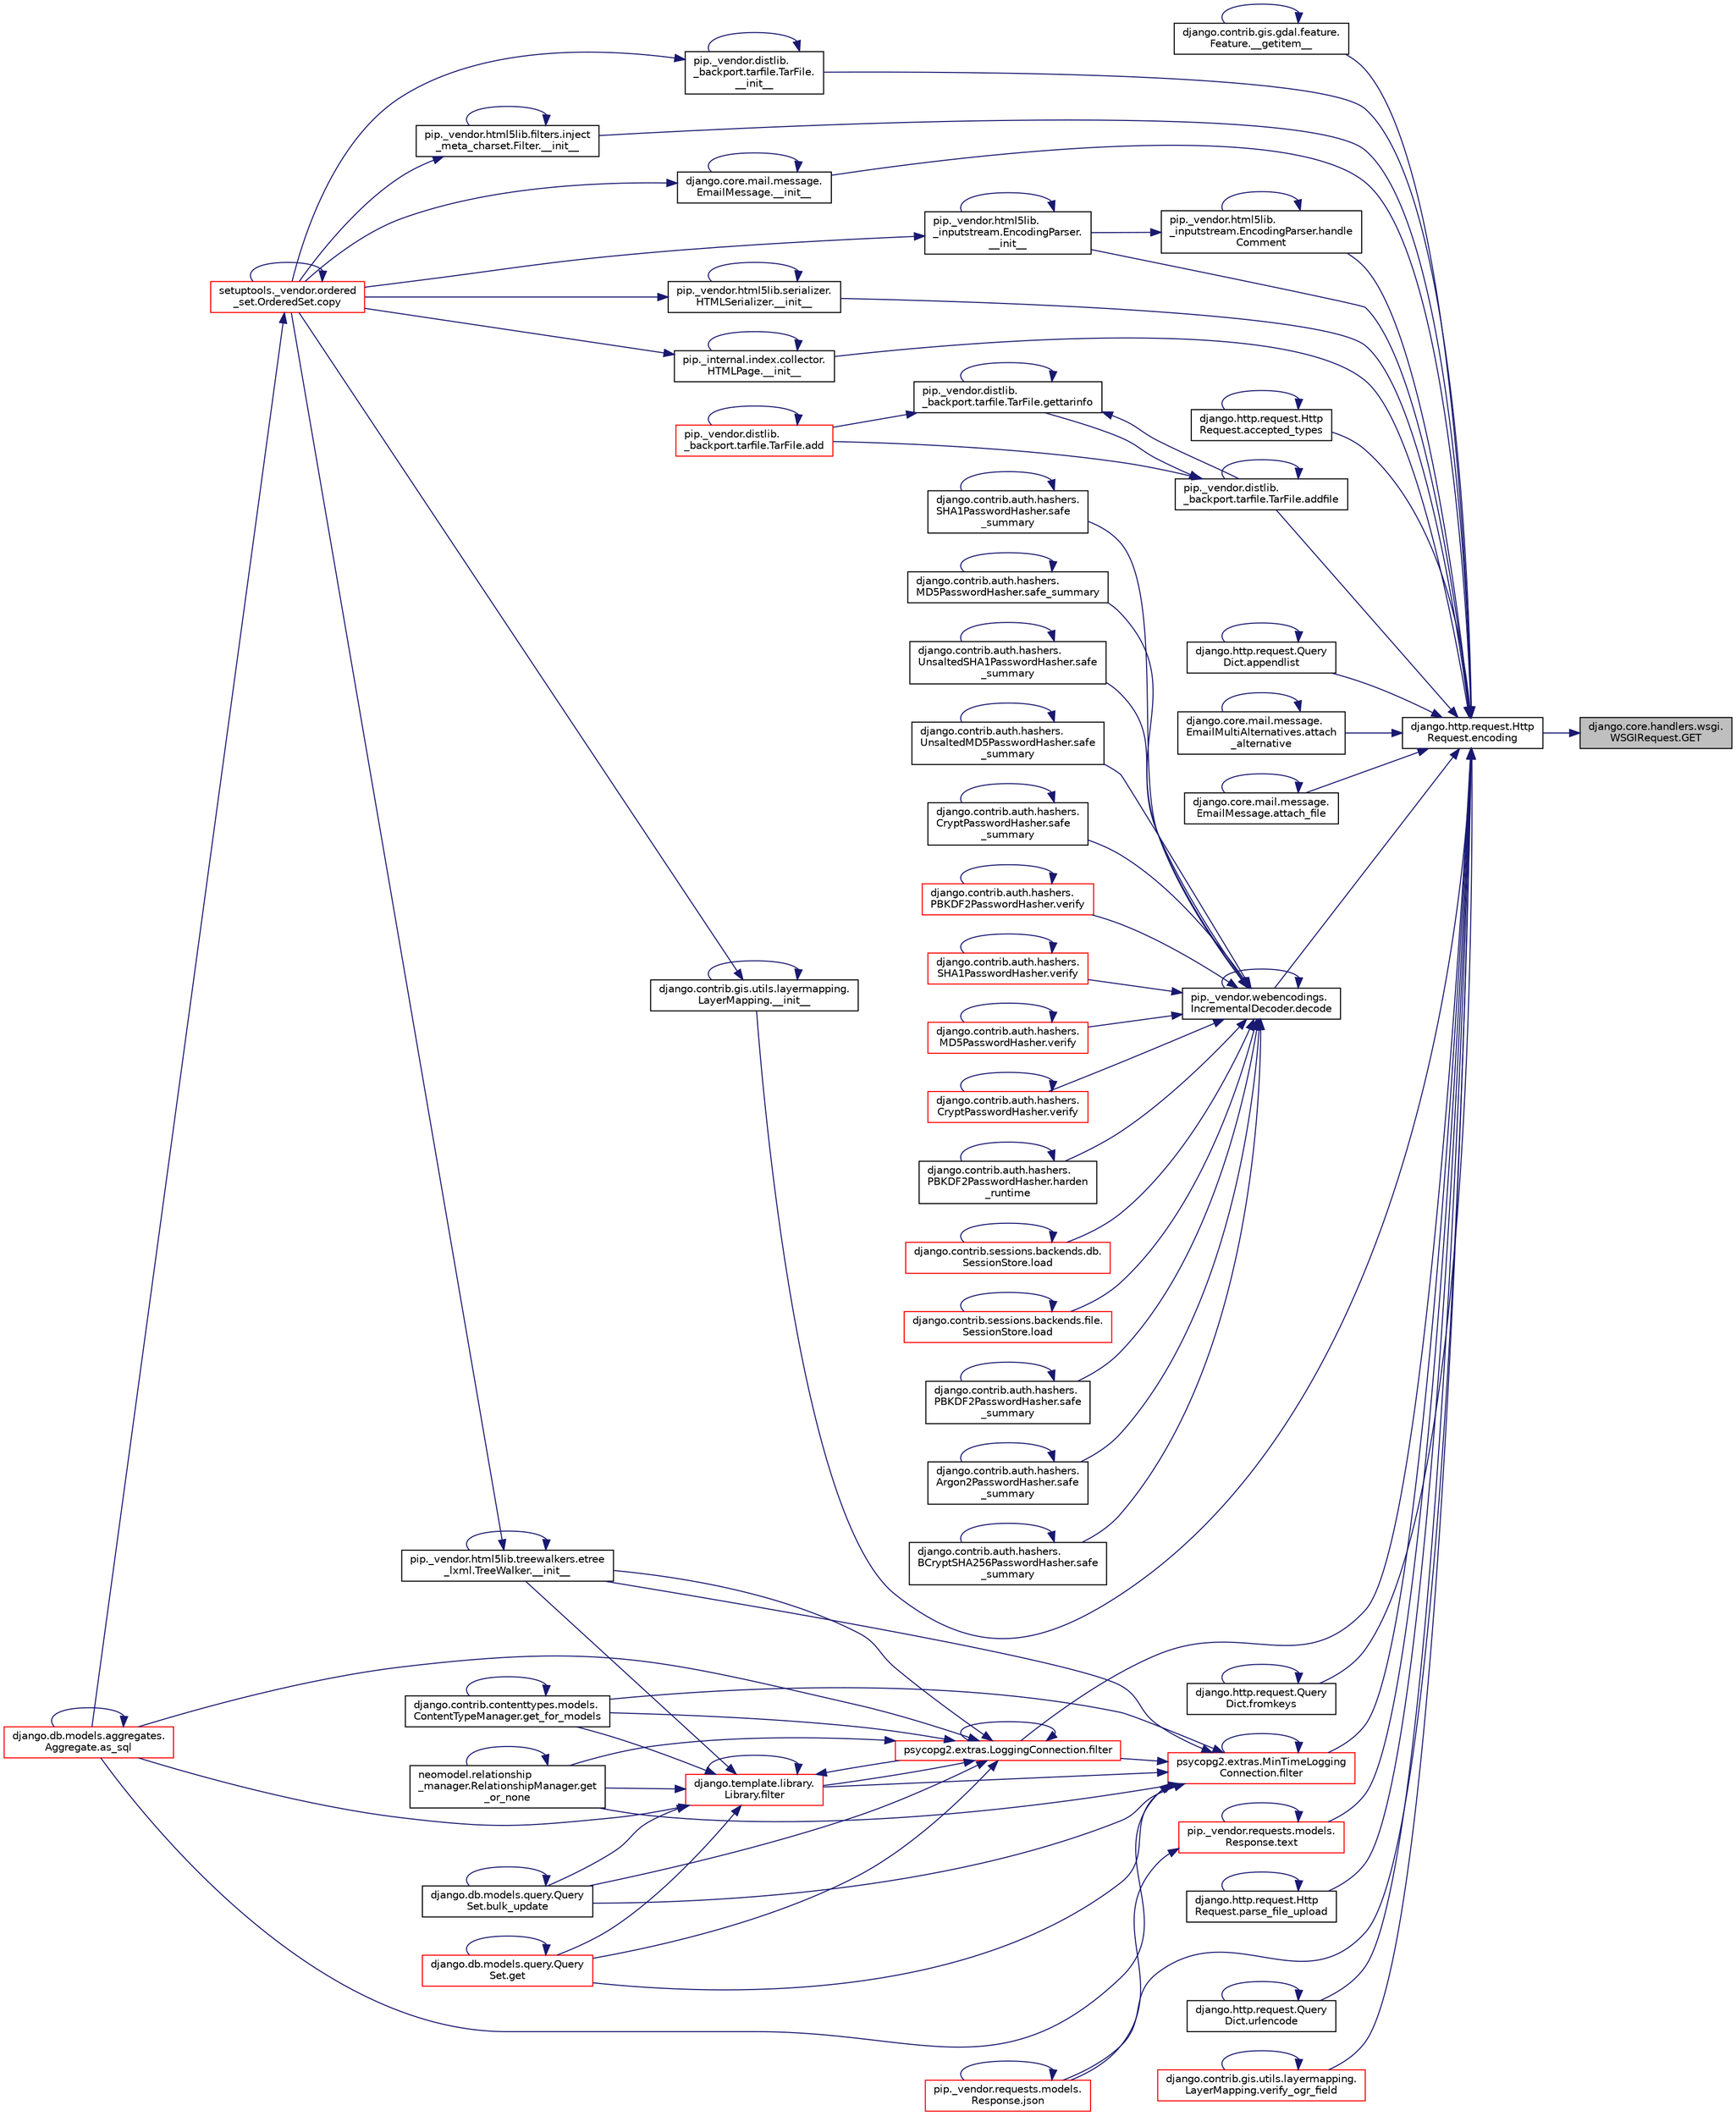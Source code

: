 digraph "django.core.handlers.wsgi.WSGIRequest.GET"
{
 // LATEX_PDF_SIZE
  edge [fontname="Helvetica",fontsize="10",labelfontname="Helvetica",labelfontsize="10"];
  node [fontname="Helvetica",fontsize="10",shape=record];
  rankdir="RL";
  Node1 [label="django.core.handlers.wsgi.\lWSGIRequest.GET",height=0.2,width=0.4,color="black", fillcolor="grey75", style="filled", fontcolor="black",tooltip=" "];
  Node1 -> Node2 [dir="back",color="midnightblue",fontsize="10",style="solid",fontname="Helvetica"];
  Node2 [label="django.http.request.Http\lRequest.encoding",height=0.2,width=0.4,color="black", fillcolor="white", style="filled",URL="$d1/ded/classdjango_1_1http_1_1request_1_1_http_request.html#a30c4744407baf4fe40a4f67e3ace5ffb",tooltip=" "];
  Node2 -> Node3 [dir="back",color="midnightblue",fontsize="10",style="solid",fontname="Helvetica"];
  Node3 [label="django.contrib.gis.gdal.feature.\lFeature.__getitem__",height=0.2,width=0.4,color="black", fillcolor="white", style="filled",URL="$db/d34/classdjango_1_1contrib_1_1gis_1_1gdal_1_1feature_1_1_feature.html#a29de174e97ccaadc2eec1b272a1e3e76",tooltip=" "];
  Node3 -> Node3 [dir="back",color="midnightblue",fontsize="10",style="solid",fontname="Helvetica"];
  Node2 -> Node4 [dir="back",color="midnightblue",fontsize="10",style="solid",fontname="Helvetica"];
  Node4 [label="pip._vendor.html5lib.serializer.\lHTMLSerializer.__init__",height=0.2,width=0.4,color="black", fillcolor="white", style="filled",URL="$d1/d17/classpip_1_1__vendor_1_1html5lib_1_1serializer_1_1_h_t_m_l_serializer.html#ae1f820664d0ba0b48b7b321577f1e996",tooltip=" "];
  Node4 -> Node4 [dir="back",color="midnightblue",fontsize="10",style="solid",fontname="Helvetica"];
  Node4 -> Node5 [dir="back",color="midnightblue",fontsize="10",style="solid",fontname="Helvetica"];
  Node5 [label="setuptools._vendor.ordered\l_set.OrderedSet.copy",height=0.2,width=0.4,color="red", fillcolor="white", style="filled",URL="$d0/d40/classsetuptools_1_1__vendor_1_1ordered__set_1_1_ordered_set.html#a84224c403039b9dac5d2794d85073053",tooltip=" "];
  Node5 -> Node12 [dir="back",color="midnightblue",fontsize="10",style="solid",fontname="Helvetica"];
  Node12 [label="django.db.models.aggregates.\lAggregate.as_sql",height=0.2,width=0.4,color="red", fillcolor="white", style="filled",URL="$d7/d0c/classdjango_1_1db_1_1models_1_1aggregates_1_1_aggregate.html#a86af10d7994d4f7a535cb7476201db71",tooltip=" "];
  Node12 -> Node12 [dir="back",color="midnightblue",fontsize="10",style="solid",fontname="Helvetica"];
  Node5 -> Node5 [dir="back",color="midnightblue",fontsize="10",style="solid",fontname="Helvetica"];
  Node2 -> Node678 [dir="back",color="midnightblue",fontsize="10",style="solid",fontname="Helvetica"];
  Node678 [label="pip._internal.index.collector.\lHTMLPage.__init__",height=0.2,width=0.4,color="black", fillcolor="white", style="filled",URL="$d4/d7e/classpip_1_1__internal_1_1index_1_1collector_1_1_h_t_m_l_page.html#a63cdba8d480cc46fde6182c42443a216",tooltip=" "];
  Node678 -> Node678 [dir="back",color="midnightblue",fontsize="10",style="solid",fontname="Helvetica"];
  Node678 -> Node5 [dir="back",color="midnightblue",fontsize="10",style="solid",fontname="Helvetica"];
  Node2 -> Node511 [dir="back",color="midnightblue",fontsize="10",style="solid",fontname="Helvetica"];
  Node511 [label="pip._vendor.html5lib.\l_inputstream.EncodingParser.\l__init__",height=0.2,width=0.4,color="black", fillcolor="white", style="filled",URL="$d5/d4d/classpip_1_1__vendor_1_1html5lib_1_1__inputstream_1_1_encoding_parser.html#a38fcb1ec08c164837e25406f5e9c3325",tooltip=" "];
  Node511 -> Node511 [dir="back",color="midnightblue",fontsize="10",style="solid",fontname="Helvetica"];
  Node511 -> Node5 [dir="back",color="midnightblue",fontsize="10",style="solid",fontname="Helvetica"];
  Node2 -> Node277 [dir="back",color="midnightblue",fontsize="10",style="solid",fontname="Helvetica"];
  Node277 [label="django.contrib.gis.utils.layermapping.\lLayerMapping.__init__",height=0.2,width=0.4,color="black", fillcolor="white", style="filled",URL="$d5/d90/classdjango_1_1contrib_1_1gis_1_1utils_1_1layermapping_1_1_layer_mapping.html#a441abbcdca471c0850e042f57479dcf7",tooltip=" "];
  Node277 -> Node277 [dir="back",color="midnightblue",fontsize="10",style="solid",fontname="Helvetica"];
  Node277 -> Node5 [dir="back",color="midnightblue",fontsize="10",style="solid",fontname="Helvetica"];
  Node2 -> Node141 [dir="back",color="midnightblue",fontsize="10",style="solid",fontname="Helvetica"];
  Node141 [label="pip._vendor.distlib.\l_backport.tarfile.TarFile.\l__init__",height=0.2,width=0.4,color="black", fillcolor="white", style="filled",URL="$d7/d1d/classpip_1_1__vendor_1_1distlib_1_1__backport_1_1tarfile_1_1_tar_file.html#a1dda6d9be63b3ae8186ae388015c11ff",tooltip=" "];
  Node141 -> Node141 [dir="back",color="midnightblue",fontsize="10",style="solid",fontname="Helvetica"];
  Node141 -> Node5 [dir="back",color="midnightblue",fontsize="10",style="solid",fontname="Helvetica"];
  Node2 -> Node679 [dir="back",color="midnightblue",fontsize="10",style="solid",fontname="Helvetica"];
  Node679 [label="pip._vendor.html5lib.filters.inject\l_meta_charset.Filter.__init__",height=0.2,width=0.4,color="black", fillcolor="white", style="filled",URL="$d7/df3/classpip_1_1__vendor_1_1html5lib_1_1filters_1_1inject__meta__charset_1_1_filter.html#a3e43e62fe974fa45e430ad941afcc8ca",tooltip=" "];
  Node679 -> Node679 [dir="back",color="midnightblue",fontsize="10",style="solid",fontname="Helvetica"];
  Node679 -> Node5 [dir="back",color="midnightblue",fontsize="10",style="solid",fontname="Helvetica"];
  Node2 -> Node680 [dir="back",color="midnightblue",fontsize="10",style="solid",fontname="Helvetica"];
  Node680 [label="django.core.mail.message.\lEmailMessage.__init__",height=0.2,width=0.4,color="black", fillcolor="white", style="filled",URL="$d9/d6b/classdjango_1_1core_1_1mail_1_1message_1_1_email_message.html#a267a2c5d6c4716aefeedecbf53a35666",tooltip=" "];
  Node680 -> Node680 [dir="back",color="midnightblue",fontsize="10",style="solid",fontname="Helvetica"];
  Node680 -> Node5 [dir="back",color="midnightblue",fontsize="10",style="solid",fontname="Helvetica"];
  Node2 -> Node681 [dir="back",color="midnightblue",fontsize="10",style="solid",fontname="Helvetica"];
  Node681 [label="django.http.request.Http\lRequest.accepted_types",height=0.2,width=0.4,color="black", fillcolor="white", style="filled",URL="$d1/ded/classdjango_1_1http_1_1request_1_1_http_request.html#a125a8f0a6ba07cc7846778ede63e42c9",tooltip=" "];
  Node681 -> Node681 [dir="back",color="midnightblue",fontsize="10",style="solid",fontname="Helvetica"];
  Node2 -> Node146 [dir="back",color="midnightblue",fontsize="10",style="solid",fontname="Helvetica"];
  Node146 [label="pip._vendor.distlib.\l_backport.tarfile.TarFile.addfile",height=0.2,width=0.4,color="black", fillcolor="white", style="filled",URL="$d7/d1d/classpip_1_1__vendor_1_1distlib_1_1__backport_1_1tarfile_1_1_tar_file.html#a9f460122e2a988ec31b0e1a7a2d18244",tooltip=" "];
  Node146 -> Node68 [dir="back",color="midnightblue",fontsize="10",style="solid",fontname="Helvetica"];
  Node68 [label="pip._vendor.distlib.\l_backport.tarfile.TarFile.add",height=0.2,width=0.4,color="red", fillcolor="white", style="filled",URL="$d7/d1d/classpip_1_1__vendor_1_1distlib_1_1__backport_1_1tarfile_1_1_tar_file.html#a79067a66314d66032cb43144c54355a2",tooltip=" "];
  Node68 -> Node68 [dir="back",color="midnightblue",fontsize="10",style="solid",fontname="Helvetica"];
  Node146 -> Node146 [dir="back",color="midnightblue",fontsize="10",style="solid",fontname="Helvetica"];
  Node146 -> Node147 [dir="back",color="midnightblue",fontsize="10",style="solid",fontname="Helvetica"];
  Node147 [label="pip._vendor.distlib.\l_backport.tarfile.TarFile.gettarinfo",height=0.2,width=0.4,color="black", fillcolor="white", style="filled",URL="$d7/d1d/classpip_1_1__vendor_1_1distlib_1_1__backport_1_1tarfile_1_1_tar_file.html#aa64c5b98909e7c3064cbb52e5025794e",tooltip=" "];
  Node147 -> Node68 [dir="back",color="midnightblue",fontsize="10",style="solid",fontname="Helvetica"];
  Node147 -> Node146 [dir="back",color="midnightblue",fontsize="10",style="solid",fontname="Helvetica"];
  Node147 -> Node147 [dir="back",color="midnightblue",fontsize="10",style="solid",fontname="Helvetica"];
  Node2 -> Node682 [dir="back",color="midnightblue",fontsize="10",style="solid",fontname="Helvetica"];
  Node682 [label="django.http.request.Query\lDict.appendlist",height=0.2,width=0.4,color="black", fillcolor="white", style="filled",URL="$d3/dd6/classdjango_1_1http_1_1request_1_1_query_dict.html#a982a757b6d6afe5ccfa8e6be40957e17",tooltip=" "];
  Node682 -> Node682 [dir="back",color="midnightblue",fontsize="10",style="solid",fontname="Helvetica"];
  Node2 -> Node683 [dir="back",color="midnightblue",fontsize="10",style="solid",fontname="Helvetica"];
  Node683 [label="django.core.mail.message.\lEmailMultiAlternatives.attach\l_alternative",height=0.2,width=0.4,color="black", fillcolor="white", style="filled",URL="$d6/d4e/classdjango_1_1core_1_1mail_1_1message_1_1_email_multi_alternatives.html#a477c945a9e529f306b71fdd7f2bc1c89",tooltip=" "];
  Node683 -> Node683 [dir="back",color="midnightblue",fontsize="10",style="solid",fontname="Helvetica"];
  Node2 -> Node684 [dir="back",color="midnightblue",fontsize="10",style="solid",fontname="Helvetica"];
  Node684 [label="django.core.mail.message.\lEmailMessage.attach_file",height=0.2,width=0.4,color="black", fillcolor="white", style="filled",URL="$d9/d6b/classdjango_1_1core_1_1mail_1_1message_1_1_email_message.html#af6369dd9baedbe3c5fa176a0fce53c40",tooltip=" "];
  Node684 -> Node684 [dir="back",color="midnightblue",fontsize="10",style="solid",fontname="Helvetica"];
  Node2 -> Node685 [dir="back",color="midnightblue",fontsize="10",style="solid",fontname="Helvetica"];
  Node685 [label="pip._vendor.webencodings.\lIncrementalDecoder.decode",height=0.2,width=0.4,color="black", fillcolor="white", style="filled",URL="$d4/db7/classpip_1_1__vendor_1_1webencodings_1_1_incremental_decoder.html#a289670326c90e6a11d420fb6ad9dcb62",tooltip=" "];
  Node685 -> Node685 [dir="back",color="midnightblue",fontsize="10",style="solid",fontname="Helvetica"];
  Node685 -> Node686 [dir="back",color="midnightblue",fontsize="10",style="solid",fontname="Helvetica"];
  Node686 [label="django.contrib.auth.hashers.\lPBKDF2PasswordHasher.harden\l_runtime",height=0.2,width=0.4,color="black", fillcolor="white", style="filled",URL="$dc/d2f/classdjango_1_1contrib_1_1auth_1_1hashers_1_1_p_b_k_d_f2_password_hasher.html#a29ba33d60cba923a3372f2d0085fa874",tooltip=" "];
  Node686 -> Node686 [dir="back",color="midnightblue",fontsize="10",style="solid",fontname="Helvetica"];
  Node685 -> Node687 [dir="back",color="midnightblue",fontsize="10",style="solid",fontname="Helvetica"];
  Node687 [label="django.contrib.sessions.backends.db.\lSessionStore.load",height=0.2,width=0.4,color="red", fillcolor="white", style="filled",URL="$d2/d1a/classdjango_1_1contrib_1_1sessions_1_1backends_1_1db_1_1_session_store.html#acf69a521dd775ace6dfb33295f52424a",tooltip=" "];
  Node687 -> Node687 [dir="back",color="midnightblue",fontsize="10",style="solid",fontname="Helvetica"];
  Node685 -> Node238 [dir="back",color="midnightblue",fontsize="10",style="solid",fontname="Helvetica"];
  Node238 [label="django.contrib.sessions.backends.file.\lSessionStore.load",height=0.2,width=0.4,color="red", fillcolor="white", style="filled",URL="$dc/dba/classdjango_1_1contrib_1_1sessions_1_1backends_1_1file_1_1_session_store.html#ae9d0410b8f413875b25556b8dc5b1ed1",tooltip=" "];
  Node238 -> Node238 [dir="back",color="midnightblue",fontsize="10",style="solid",fontname="Helvetica"];
  Node685 -> Node688 [dir="back",color="midnightblue",fontsize="10",style="solid",fontname="Helvetica"];
  Node688 [label="django.contrib.auth.hashers.\lPBKDF2PasswordHasher.safe\l_summary",height=0.2,width=0.4,color="black", fillcolor="white", style="filled",URL="$dc/d2f/classdjango_1_1contrib_1_1auth_1_1hashers_1_1_p_b_k_d_f2_password_hasher.html#ae55be61a8ebef729d5c4e9d7f3600e14",tooltip=" "];
  Node688 -> Node688 [dir="back",color="midnightblue",fontsize="10",style="solid",fontname="Helvetica"];
  Node685 -> Node689 [dir="back",color="midnightblue",fontsize="10",style="solid",fontname="Helvetica"];
  Node689 [label="django.contrib.auth.hashers.\lArgon2PasswordHasher.safe\l_summary",height=0.2,width=0.4,color="black", fillcolor="white", style="filled",URL="$d9/d60/classdjango_1_1contrib_1_1auth_1_1hashers_1_1_argon2_password_hasher.html#aa77f13124f2eec8b05093fd4edf9f8aa",tooltip=" "];
  Node689 -> Node689 [dir="back",color="midnightblue",fontsize="10",style="solid",fontname="Helvetica"];
  Node685 -> Node690 [dir="back",color="midnightblue",fontsize="10",style="solid",fontname="Helvetica"];
  Node690 [label="django.contrib.auth.hashers.\lBCryptSHA256PasswordHasher.safe\l_summary",height=0.2,width=0.4,color="black", fillcolor="white", style="filled",URL="$d6/d8a/classdjango_1_1contrib_1_1auth_1_1hashers_1_1_b_crypt_s_h_a256_password_hasher.html#a2efadd62f7ed8e10a1c9423bff94714d",tooltip=" "];
  Node690 -> Node690 [dir="back",color="midnightblue",fontsize="10",style="solid",fontname="Helvetica"];
  Node685 -> Node691 [dir="back",color="midnightblue",fontsize="10",style="solid",fontname="Helvetica"];
  Node691 [label="django.contrib.auth.hashers.\lSHA1PasswordHasher.safe\l_summary",height=0.2,width=0.4,color="black", fillcolor="white", style="filled",URL="$d2/d98/classdjango_1_1contrib_1_1auth_1_1hashers_1_1_s_h_a1_password_hasher.html#af868450ef1ad331758128a90dc5b48ec",tooltip=" "];
  Node691 -> Node691 [dir="back",color="midnightblue",fontsize="10",style="solid",fontname="Helvetica"];
  Node685 -> Node692 [dir="back",color="midnightblue",fontsize="10",style="solid",fontname="Helvetica"];
  Node692 [label="django.contrib.auth.hashers.\lMD5PasswordHasher.safe_summary",height=0.2,width=0.4,color="black", fillcolor="white", style="filled",URL="$d6/d56/classdjango_1_1contrib_1_1auth_1_1hashers_1_1_m_d5_password_hasher.html#a95c1ea0d9bc8b1c674cfca3652fccb37",tooltip=" "];
  Node692 -> Node692 [dir="back",color="midnightblue",fontsize="10",style="solid",fontname="Helvetica"];
  Node685 -> Node693 [dir="back",color="midnightblue",fontsize="10",style="solid",fontname="Helvetica"];
  Node693 [label="django.contrib.auth.hashers.\lUnsaltedSHA1PasswordHasher.safe\l_summary",height=0.2,width=0.4,color="black", fillcolor="white", style="filled",URL="$df/d8d/classdjango_1_1contrib_1_1auth_1_1hashers_1_1_unsalted_s_h_a1_password_hasher.html#a26c8bfe86e7ecea2e05849ce5d9be361",tooltip=" "];
  Node693 -> Node693 [dir="back",color="midnightblue",fontsize="10",style="solid",fontname="Helvetica"];
  Node685 -> Node694 [dir="back",color="midnightblue",fontsize="10",style="solid",fontname="Helvetica"];
  Node694 [label="django.contrib.auth.hashers.\lUnsaltedMD5PasswordHasher.safe\l_summary",height=0.2,width=0.4,color="black", fillcolor="white", style="filled",URL="$de/d8b/classdjango_1_1contrib_1_1auth_1_1hashers_1_1_unsalted_m_d5_password_hasher.html#a42130d2a57bca8785c529647a1276cc3",tooltip=" "];
  Node694 -> Node694 [dir="back",color="midnightblue",fontsize="10",style="solid",fontname="Helvetica"];
  Node685 -> Node695 [dir="back",color="midnightblue",fontsize="10",style="solid",fontname="Helvetica"];
  Node695 [label="django.contrib.auth.hashers.\lCryptPasswordHasher.safe\l_summary",height=0.2,width=0.4,color="black", fillcolor="white", style="filled",URL="$df/df8/classdjango_1_1contrib_1_1auth_1_1hashers_1_1_crypt_password_hasher.html#ab0ca4684e070eaa99d75fc5fce78cb72",tooltip=" "];
  Node695 -> Node695 [dir="back",color="midnightblue",fontsize="10",style="solid",fontname="Helvetica"];
  Node685 -> Node696 [dir="back",color="midnightblue",fontsize="10",style="solid",fontname="Helvetica"];
  Node696 [label="django.contrib.auth.hashers.\lPBKDF2PasswordHasher.verify",height=0.2,width=0.4,color="red", fillcolor="white", style="filled",URL="$dc/d2f/classdjango_1_1contrib_1_1auth_1_1hashers_1_1_p_b_k_d_f2_password_hasher.html#a14c0a7adc14fcb67d582dba632654730",tooltip=" "];
  Node696 -> Node696 [dir="back",color="midnightblue",fontsize="10",style="solid",fontname="Helvetica"];
  Node685 -> Node697 [dir="back",color="midnightblue",fontsize="10",style="solid",fontname="Helvetica"];
  Node697 [label="django.contrib.auth.hashers.\lSHA1PasswordHasher.verify",height=0.2,width=0.4,color="red", fillcolor="white", style="filled",URL="$d2/d98/classdjango_1_1contrib_1_1auth_1_1hashers_1_1_s_h_a1_password_hasher.html#a5a7efce9647022ac7210aaca2920c328",tooltip=" "];
  Node697 -> Node697 [dir="back",color="midnightblue",fontsize="10",style="solid",fontname="Helvetica"];
  Node685 -> Node698 [dir="back",color="midnightblue",fontsize="10",style="solid",fontname="Helvetica"];
  Node698 [label="django.contrib.auth.hashers.\lMD5PasswordHasher.verify",height=0.2,width=0.4,color="red", fillcolor="white", style="filled",URL="$d6/d56/classdjango_1_1contrib_1_1auth_1_1hashers_1_1_m_d5_password_hasher.html#a58cef15ef992c0f16395d7e01bbfdadc",tooltip=" "];
  Node698 -> Node698 [dir="back",color="midnightblue",fontsize="10",style="solid",fontname="Helvetica"];
  Node685 -> Node699 [dir="back",color="midnightblue",fontsize="10",style="solid",fontname="Helvetica"];
  Node699 [label="django.contrib.auth.hashers.\lCryptPasswordHasher.verify",height=0.2,width=0.4,color="red", fillcolor="white", style="filled",URL="$df/df8/classdjango_1_1contrib_1_1auth_1_1hashers_1_1_crypt_password_hasher.html#a5e37890ea62454a948e56b7b6d6b9371",tooltip=" "];
  Node699 -> Node699 [dir="back",color="midnightblue",fontsize="10",style="solid",fontname="Helvetica"];
  Node2 -> Node700 [dir="back",color="midnightblue",fontsize="10",style="solid",fontname="Helvetica"];
  Node700 [label="psycopg2.extras.LoggingConnection.filter",height=0.2,width=0.4,color="red", fillcolor="white", style="filled",URL="$d0/d8c/classpsycopg2_1_1extras_1_1_logging_connection.html#a012ffd5bbf3ad67a2453e1200ebb1503",tooltip=" "];
  Node700 -> Node701 [dir="back",color="midnightblue",fontsize="10",style="solid",fontname="Helvetica"];
  Node701 [label="pip._vendor.html5lib.treewalkers.etree\l_lxml.TreeWalker.__init__",height=0.2,width=0.4,color="black", fillcolor="white", style="filled",URL="$d2/d52/classpip_1_1__vendor_1_1html5lib_1_1treewalkers_1_1etree__lxml_1_1_tree_walker.html#aa27b16556f9fbd04c03790edb8a119d4",tooltip=" "];
  Node701 -> Node701 [dir="back",color="midnightblue",fontsize="10",style="solid",fontname="Helvetica"];
  Node701 -> Node5 [dir="back",color="midnightblue",fontsize="10",style="solid",fontname="Helvetica"];
  Node700 -> Node12 [dir="back",color="midnightblue",fontsize="10",style="solid",fontname="Helvetica"];
  Node700 -> Node702 [dir="back",color="midnightblue",fontsize="10",style="solid",fontname="Helvetica"];
  Node702 [label="django.db.models.query.Query\lSet.bulk_update",height=0.2,width=0.4,color="black", fillcolor="white", style="filled",URL="$dd/d94/classdjango_1_1db_1_1models_1_1query_1_1_query_set.html#ae43f62d81b82e9fb7c16e667e861030a",tooltip=" "];
  Node702 -> Node702 [dir="back",color="midnightblue",fontsize="10",style="solid",fontname="Helvetica"];
  Node700 -> Node700 [dir="back",color="midnightblue",fontsize="10",style="solid",fontname="Helvetica"];
  Node700 -> Node703 [dir="back",color="midnightblue",fontsize="10",style="solid",fontname="Helvetica"];
  Node703 [label="django.template.library.\lLibrary.filter",height=0.2,width=0.4,color="red", fillcolor="white", style="filled",URL="$db/dd6/classdjango_1_1template_1_1library_1_1_library.html#a370d3fe260a0c1efe3ec24b93546858b",tooltip=" "];
  Node703 -> Node701 [dir="back",color="midnightblue",fontsize="10",style="solid",fontname="Helvetica"];
  Node703 -> Node12 [dir="back",color="midnightblue",fontsize="10",style="solid",fontname="Helvetica"];
  Node703 -> Node702 [dir="back",color="midnightblue",fontsize="10",style="solid",fontname="Helvetica"];
  Node703 -> Node700 [dir="back",color="midnightblue",fontsize="10",style="solid",fontname="Helvetica"];
  Node703 -> Node703 [dir="back",color="midnightblue",fontsize="10",style="solid",fontname="Helvetica"];
  Node703 -> Node704 [dir="back",color="midnightblue",fontsize="10",style="solid",fontname="Helvetica"];
  Node704 [label="django.db.models.query.Query\lSet.get",height=0.2,width=0.4,color="red", fillcolor="white", style="filled",URL="$dd/d94/classdjango_1_1db_1_1models_1_1query_1_1_query_set.html#a01bde5564541ddd1bc0696164e4ef765",tooltip=" "];
  Node704 -> Node704 [dir="back",color="midnightblue",fontsize="10",style="solid",fontname="Helvetica"];
  Node703 -> Node234 [dir="back",color="midnightblue",fontsize="10",style="solid",fontname="Helvetica"];
  Node234 [label="django.contrib.contenttypes.models.\lContentTypeManager.get_for_models",height=0.2,width=0.4,color="black", fillcolor="white", style="filled",URL="$d0/dbc/classdjango_1_1contrib_1_1contenttypes_1_1models_1_1_content_type_manager.html#a63756e81a9a706e22426e7b0fef0ca8b",tooltip=" "];
  Node234 -> Node234 [dir="back",color="midnightblue",fontsize="10",style="solid",fontname="Helvetica"];
  Node703 -> Node705 [dir="back",color="midnightblue",fontsize="10",style="solid",fontname="Helvetica"];
  Node705 [label="neomodel.relationship\l_manager.RelationshipManager.get\l_or_none",height=0.2,width=0.4,color="black", fillcolor="white", style="filled",URL="$d0/dde/classneomodel_1_1relationship__manager_1_1_relationship_manager.html#ae829208b8b2e91ca1bb1e6fa3ea1ec83",tooltip=" "];
  Node705 -> Node705 [dir="back",color="midnightblue",fontsize="10",style="solid",fontname="Helvetica"];
  Node700 -> Node704 [dir="back",color="midnightblue",fontsize="10",style="solid",fontname="Helvetica"];
  Node700 -> Node234 [dir="back",color="midnightblue",fontsize="10",style="solid",fontname="Helvetica"];
  Node700 -> Node705 [dir="back",color="midnightblue",fontsize="10",style="solid",fontname="Helvetica"];
  Node2 -> Node714 [dir="back",color="midnightblue",fontsize="10",style="solid",fontname="Helvetica"];
  Node714 [label="psycopg2.extras.MinTimeLogging\lConnection.filter",height=0.2,width=0.4,color="red", fillcolor="white", style="filled",URL="$d3/d3e/classpsycopg2_1_1extras_1_1_min_time_logging_connection.html#a168285f80343eed76d73ea8fe5a77eeb",tooltip=" "];
  Node714 -> Node701 [dir="back",color="midnightblue",fontsize="10",style="solid",fontname="Helvetica"];
  Node714 -> Node12 [dir="back",color="midnightblue",fontsize="10",style="solid",fontname="Helvetica"];
  Node714 -> Node702 [dir="back",color="midnightblue",fontsize="10",style="solid",fontname="Helvetica"];
  Node714 -> Node700 [dir="back",color="midnightblue",fontsize="10",style="solid",fontname="Helvetica"];
  Node714 -> Node714 [dir="back",color="midnightblue",fontsize="10",style="solid",fontname="Helvetica"];
  Node714 -> Node703 [dir="back",color="midnightblue",fontsize="10",style="solid",fontname="Helvetica"];
  Node714 -> Node704 [dir="back",color="midnightblue",fontsize="10",style="solid",fontname="Helvetica"];
  Node714 -> Node234 [dir="back",color="midnightblue",fontsize="10",style="solid",fontname="Helvetica"];
  Node714 -> Node705 [dir="back",color="midnightblue",fontsize="10",style="solid",fontname="Helvetica"];
  Node2 -> Node715 [dir="back",color="midnightblue",fontsize="10",style="solid",fontname="Helvetica"];
  Node715 [label="django.http.request.Query\lDict.fromkeys",height=0.2,width=0.4,color="black", fillcolor="white", style="filled",URL="$d3/dd6/classdjango_1_1http_1_1request_1_1_query_dict.html#ae5db8ab9acfc7fafbc53c6a5d36f4dea",tooltip=" "];
  Node715 -> Node715 [dir="back",color="midnightblue",fontsize="10",style="solid",fontname="Helvetica"];
  Node2 -> Node521 [dir="back",color="midnightblue",fontsize="10",style="solid",fontname="Helvetica"];
  Node521 [label="pip._vendor.html5lib.\l_inputstream.EncodingParser.handle\lComment",height=0.2,width=0.4,color="black", fillcolor="white", style="filled",URL="$d5/d4d/classpip_1_1__vendor_1_1html5lib_1_1__inputstream_1_1_encoding_parser.html#a6f1228ec5dff80d48874429c01d867ea",tooltip=" "];
  Node521 -> Node511 [dir="back",color="midnightblue",fontsize="10",style="solid",fontname="Helvetica"];
  Node521 -> Node521 [dir="back",color="midnightblue",fontsize="10",style="solid",fontname="Helvetica"];
  Node2 -> Node716 [dir="back",color="midnightblue",fontsize="10",style="solid",fontname="Helvetica"];
  Node716 [label="pip._vendor.requests.models.\lResponse.json",height=0.2,width=0.4,color="red", fillcolor="white", style="filled",URL="$d4/da7/classpip_1_1__vendor_1_1requests_1_1models_1_1_response.html#af36df498450a205a6f59f3065e08a3f7",tooltip=" "];
  Node716 -> Node716 [dir="back",color="midnightblue",fontsize="10",style="solid",fontname="Helvetica"];
  Node2 -> Node717 [dir="back",color="midnightblue",fontsize="10",style="solid",fontname="Helvetica"];
  Node717 [label="django.http.request.Http\lRequest.parse_file_upload",height=0.2,width=0.4,color="black", fillcolor="white", style="filled",URL="$d1/ded/classdjango_1_1http_1_1request_1_1_http_request.html#a6071c20883f8c7daaac9fb04a0d55259",tooltip=" "];
  Node717 -> Node717 [dir="back",color="midnightblue",fontsize="10",style="solid",fontname="Helvetica"];
  Node2 -> Node718 [dir="back",color="midnightblue",fontsize="10",style="solid",fontname="Helvetica"];
  Node718 [label="pip._vendor.requests.models.\lResponse.text",height=0.2,width=0.4,color="red", fillcolor="white", style="filled",URL="$d4/da7/classpip_1_1__vendor_1_1requests_1_1models_1_1_response.html#a62a305a37be74c9dfaae9452fe2e2291",tooltip=" "];
  Node718 -> Node716 [dir="back",color="midnightblue",fontsize="10",style="solid",fontname="Helvetica"];
  Node718 -> Node718 [dir="back",color="midnightblue",fontsize="10",style="solid",fontname="Helvetica"];
  Node2 -> Node720 [dir="back",color="midnightblue",fontsize="10",style="solid",fontname="Helvetica"];
  Node720 [label="django.http.request.Query\lDict.urlencode",height=0.2,width=0.4,color="black", fillcolor="white", style="filled",URL="$d3/dd6/classdjango_1_1http_1_1request_1_1_query_dict.html#af87edb4f819939e373a9ea48a3b83a35",tooltip=" "];
  Node720 -> Node720 [dir="back",color="midnightblue",fontsize="10",style="solid",fontname="Helvetica"];
  Node2 -> Node721 [dir="back",color="midnightblue",fontsize="10",style="solid",fontname="Helvetica"];
  Node721 [label="django.contrib.gis.utils.layermapping.\lLayerMapping.verify_ogr_field",height=0.2,width=0.4,color="red", fillcolor="white", style="filled",URL="$d5/d90/classdjango_1_1contrib_1_1gis_1_1utils_1_1layermapping_1_1_layer_mapping.html#a99de49f833d735fb47ed64713c800517",tooltip=" "];
  Node721 -> Node721 [dir="back",color="midnightblue",fontsize="10",style="solid",fontname="Helvetica"];
}
